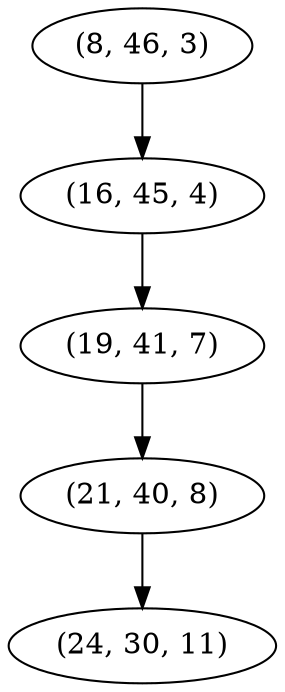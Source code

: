 digraph tree {
    "(8, 46, 3)";
    "(16, 45, 4)";
    "(19, 41, 7)";
    "(21, 40, 8)";
    "(24, 30, 11)";
    "(8, 46, 3)" -> "(16, 45, 4)";
    "(16, 45, 4)" -> "(19, 41, 7)";
    "(19, 41, 7)" -> "(21, 40, 8)";
    "(21, 40, 8)" -> "(24, 30, 11)";
}
